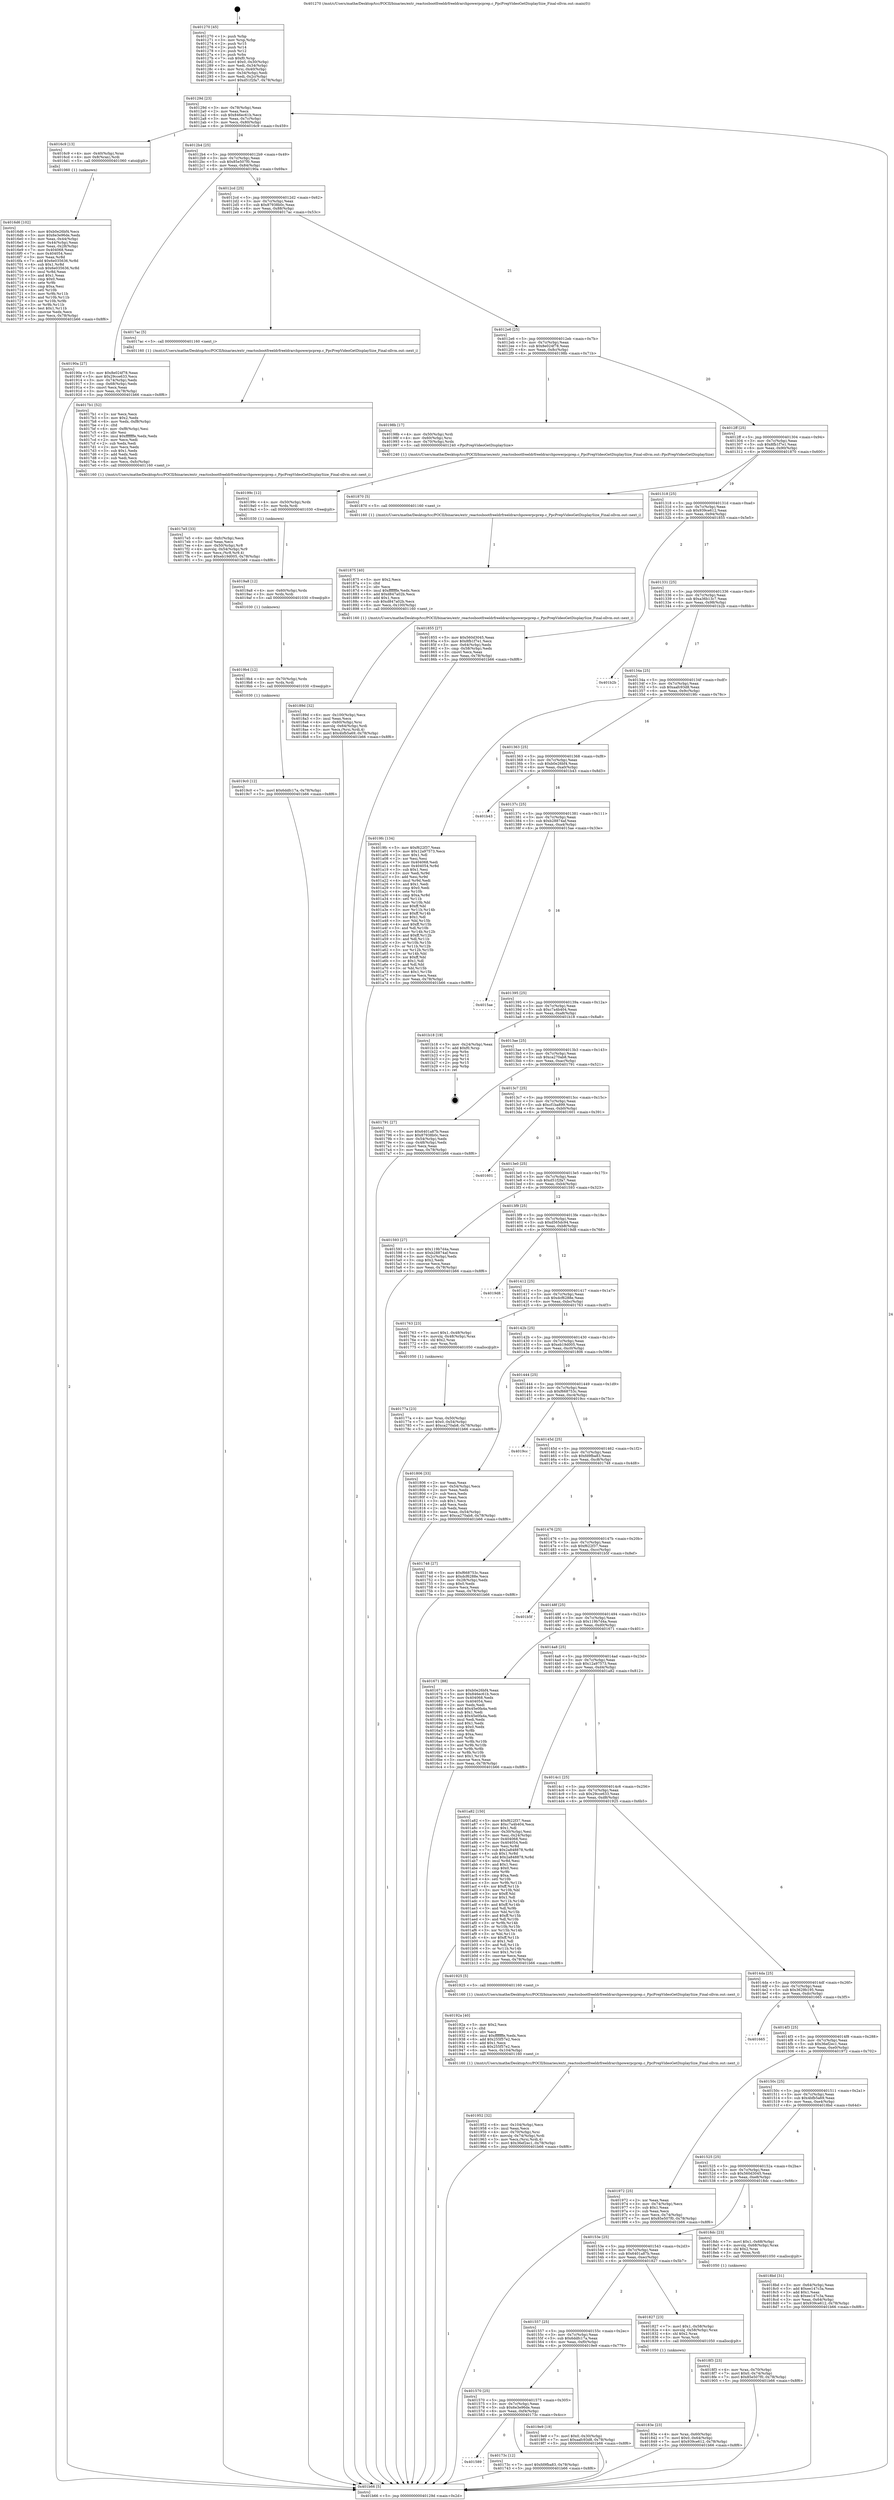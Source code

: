 digraph "0x401270" {
  label = "0x401270 (/mnt/c/Users/mathe/Desktop/tcc/POCII/binaries/extr_reactosbootfreeldrfreeldrarchpowerpcprep.c_PpcPrepVideoGetDisplaySize_Final-ollvm.out::main(0))"
  labelloc = "t"
  node[shape=record]

  Entry [label="",width=0.3,height=0.3,shape=circle,fillcolor=black,style=filled]
  "0x40129d" [label="{
     0x40129d [23]\l
     | [instrs]\l
     &nbsp;&nbsp;0x40129d \<+3\>: mov -0x78(%rbp),%eax\l
     &nbsp;&nbsp;0x4012a0 \<+2\>: mov %eax,%ecx\l
     &nbsp;&nbsp;0x4012a2 \<+6\>: sub $0x846ec61b,%ecx\l
     &nbsp;&nbsp;0x4012a8 \<+3\>: mov %eax,-0x7c(%rbp)\l
     &nbsp;&nbsp;0x4012ab \<+3\>: mov %ecx,-0x80(%rbp)\l
     &nbsp;&nbsp;0x4012ae \<+6\>: je 00000000004016c9 \<main+0x459\>\l
  }"]
  "0x4016c9" [label="{
     0x4016c9 [13]\l
     | [instrs]\l
     &nbsp;&nbsp;0x4016c9 \<+4\>: mov -0x40(%rbp),%rax\l
     &nbsp;&nbsp;0x4016cd \<+4\>: mov 0x8(%rax),%rdi\l
     &nbsp;&nbsp;0x4016d1 \<+5\>: call 0000000000401060 \<atoi@plt\>\l
     | [calls]\l
     &nbsp;&nbsp;0x401060 \{1\} (unknown)\l
  }"]
  "0x4012b4" [label="{
     0x4012b4 [25]\l
     | [instrs]\l
     &nbsp;&nbsp;0x4012b4 \<+5\>: jmp 00000000004012b9 \<main+0x49\>\l
     &nbsp;&nbsp;0x4012b9 \<+3\>: mov -0x7c(%rbp),%eax\l
     &nbsp;&nbsp;0x4012bc \<+5\>: sub $0x85e507f0,%eax\l
     &nbsp;&nbsp;0x4012c1 \<+6\>: mov %eax,-0x84(%rbp)\l
     &nbsp;&nbsp;0x4012c7 \<+6\>: je 000000000040190a \<main+0x69a\>\l
  }"]
  Exit [label="",width=0.3,height=0.3,shape=circle,fillcolor=black,style=filled,peripheries=2]
  "0x40190a" [label="{
     0x40190a [27]\l
     | [instrs]\l
     &nbsp;&nbsp;0x40190a \<+5\>: mov $0x8e024f78,%eax\l
     &nbsp;&nbsp;0x40190f \<+5\>: mov $0x29cce633,%ecx\l
     &nbsp;&nbsp;0x401914 \<+3\>: mov -0x74(%rbp),%edx\l
     &nbsp;&nbsp;0x401917 \<+3\>: cmp -0x68(%rbp),%edx\l
     &nbsp;&nbsp;0x40191a \<+3\>: cmovl %ecx,%eax\l
     &nbsp;&nbsp;0x40191d \<+3\>: mov %eax,-0x78(%rbp)\l
     &nbsp;&nbsp;0x401920 \<+5\>: jmp 0000000000401b66 \<main+0x8f6\>\l
  }"]
  "0x4012cd" [label="{
     0x4012cd [25]\l
     | [instrs]\l
     &nbsp;&nbsp;0x4012cd \<+5\>: jmp 00000000004012d2 \<main+0x62\>\l
     &nbsp;&nbsp;0x4012d2 \<+3\>: mov -0x7c(%rbp),%eax\l
     &nbsp;&nbsp;0x4012d5 \<+5\>: sub $0x87938b0c,%eax\l
     &nbsp;&nbsp;0x4012da \<+6\>: mov %eax,-0x88(%rbp)\l
     &nbsp;&nbsp;0x4012e0 \<+6\>: je 00000000004017ac \<main+0x53c\>\l
  }"]
  "0x4019c0" [label="{
     0x4019c0 [12]\l
     | [instrs]\l
     &nbsp;&nbsp;0x4019c0 \<+7\>: movl $0x6ddfc17a,-0x78(%rbp)\l
     &nbsp;&nbsp;0x4019c7 \<+5\>: jmp 0000000000401b66 \<main+0x8f6\>\l
  }"]
  "0x4017ac" [label="{
     0x4017ac [5]\l
     | [instrs]\l
     &nbsp;&nbsp;0x4017ac \<+5\>: call 0000000000401160 \<next_i\>\l
     | [calls]\l
     &nbsp;&nbsp;0x401160 \{1\} (/mnt/c/Users/mathe/Desktop/tcc/POCII/binaries/extr_reactosbootfreeldrfreeldrarchpowerpcprep.c_PpcPrepVideoGetDisplaySize_Final-ollvm.out::next_i)\l
  }"]
  "0x4012e6" [label="{
     0x4012e6 [25]\l
     | [instrs]\l
     &nbsp;&nbsp;0x4012e6 \<+5\>: jmp 00000000004012eb \<main+0x7b\>\l
     &nbsp;&nbsp;0x4012eb \<+3\>: mov -0x7c(%rbp),%eax\l
     &nbsp;&nbsp;0x4012ee \<+5\>: sub $0x8e024f78,%eax\l
     &nbsp;&nbsp;0x4012f3 \<+6\>: mov %eax,-0x8c(%rbp)\l
     &nbsp;&nbsp;0x4012f9 \<+6\>: je 000000000040198b \<main+0x71b\>\l
  }"]
  "0x4019b4" [label="{
     0x4019b4 [12]\l
     | [instrs]\l
     &nbsp;&nbsp;0x4019b4 \<+4\>: mov -0x70(%rbp),%rdx\l
     &nbsp;&nbsp;0x4019b8 \<+3\>: mov %rdx,%rdi\l
     &nbsp;&nbsp;0x4019bb \<+5\>: call 0000000000401030 \<free@plt\>\l
     | [calls]\l
     &nbsp;&nbsp;0x401030 \{1\} (unknown)\l
  }"]
  "0x40198b" [label="{
     0x40198b [17]\l
     | [instrs]\l
     &nbsp;&nbsp;0x40198b \<+4\>: mov -0x50(%rbp),%rdi\l
     &nbsp;&nbsp;0x40198f \<+4\>: mov -0x60(%rbp),%rsi\l
     &nbsp;&nbsp;0x401993 \<+4\>: mov -0x70(%rbp),%rdx\l
     &nbsp;&nbsp;0x401997 \<+5\>: call 0000000000401240 \<PpcPrepVideoGetDisplaySize\>\l
     | [calls]\l
     &nbsp;&nbsp;0x401240 \{1\} (/mnt/c/Users/mathe/Desktop/tcc/POCII/binaries/extr_reactosbootfreeldrfreeldrarchpowerpcprep.c_PpcPrepVideoGetDisplaySize_Final-ollvm.out::PpcPrepVideoGetDisplaySize)\l
  }"]
  "0x4012ff" [label="{
     0x4012ff [25]\l
     | [instrs]\l
     &nbsp;&nbsp;0x4012ff \<+5\>: jmp 0000000000401304 \<main+0x94\>\l
     &nbsp;&nbsp;0x401304 \<+3\>: mov -0x7c(%rbp),%eax\l
     &nbsp;&nbsp;0x401307 \<+5\>: sub $0x8fb1f7e1,%eax\l
     &nbsp;&nbsp;0x40130c \<+6\>: mov %eax,-0x90(%rbp)\l
     &nbsp;&nbsp;0x401312 \<+6\>: je 0000000000401870 \<main+0x600\>\l
  }"]
  "0x4019a8" [label="{
     0x4019a8 [12]\l
     | [instrs]\l
     &nbsp;&nbsp;0x4019a8 \<+4\>: mov -0x60(%rbp),%rdx\l
     &nbsp;&nbsp;0x4019ac \<+3\>: mov %rdx,%rdi\l
     &nbsp;&nbsp;0x4019af \<+5\>: call 0000000000401030 \<free@plt\>\l
     | [calls]\l
     &nbsp;&nbsp;0x401030 \{1\} (unknown)\l
  }"]
  "0x401870" [label="{
     0x401870 [5]\l
     | [instrs]\l
     &nbsp;&nbsp;0x401870 \<+5\>: call 0000000000401160 \<next_i\>\l
     | [calls]\l
     &nbsp;&nbsp;0x401160 \{1\} (/mnt/c/Users/mathe/Desktop/tcc/POCII/binaries/extr_reactosbootfreeldrfreeldrarchpowerpcprep.c_PpcPrepVideoGetDisplaySize_Final-ollvm.out::next_i)\l
  }"]
  "0x401318" [label="{
     0x401318 [25]\l
     | [instrs]\l
     &nbsp;&nbsp;0x401318 \<+5\>: jmp 000000000040131d \<main+0xad\>\l
     &nbsp;&nbsp;0x40131d \<+3\>: mov -0x7c(%rbp),%eax\l
     &nbsp;&nbsp;0x401320 \<+5\>: sub $0x939ce612,%eax\l
     &nbsp;&nbsp;0x401325 \<+6\>: mov %eax,-0x94(%rbp)\l
     &nbsp;&nbsp;0x40132b \<+6\>: je 0000000000401855 \<main+0x5e5\>\l
  }"]
  "0x40199c" [label="{
     0x40199c [12]\l
     | [instrs]\l
     &nbsp;&nbsp;0x40199c \<+4\>: mov -0x50(%rbp),%rdx\l
     &nbsp;&nbsp;0x4019a0 \<+3\>: mov %rdx,%rdi\l
     &nbsp;&nbsp;0x4019a3 \<+5\>: call 0000000000401030 \<free@plt\>\l
     | [calls]\l
     &nbsp;&nbsp;0x401030 \{1\} (unknown)\l
  }"]
  "0x401855" [label="{
     0x401855 [27]\l
     | [instrs]\l
     &nbsp;&nbsp;0x401855 \<+5\>: mov $0x560d3045,%eax\l
     &nbsp;&nbsp;0x40185a \<+5\>: mov $0x8fb1f7e1,%ecx\l
     &nbsp;&nbsp;0x40185f \<+3\>: mov -0x64(%rbp),%edx\l
     &nbsp;&nbsp;0x401862 \<+3\>: cmp -0x58(%rbp),%edx\l
     &nbsp;&nbsp;0x401865 \<+3\>: cmovl %ecx,%eax\l
     &nbsp;&nbsp;0x401868 \<+3\>: mov %eax,-0x78(%rbp)\l
     &nbsp;&nbsp;0x40186b \<+5\>: jmp 0000000000401b66 \<main+0x8f6\>\l
  }"]
  "0x401331" [label="{
     0x401331 [25]\l
     | [instrs]\l
     &nbsp;&nbsp;0x401331 \<+5\>: jmp 0000000000401336 \<main+0xc6\>\l
     &nbsp;&nbsp;0x401336 \<+3\>: mov -0x7c(%rbp),%eax\l
     &nbsp;&nbsp;0x401339 \<+5\>: sub $0xa36b13c7,%eax\l
     &nbsp;&nbsp;0x40133e \<+6\>: mov %eax,-0x98(%rbp)\l
     &nbsp;&nbsp;0x401344 \<+6\>: je 0000000000401b2b \<main+0x8bb\>\l
  }"]
  "0x401952" [label="{
     0x401952 [32]\l
     | [instrs]\l
     &nbsp;&nbsp;0x401952 \<+6\>: mov -0x104(%rbp),%ecx\l
     &nbsp;&nbsp;0x401958 \<+3\>: imul %eax,%ecx\l
     &nbsp;&nbsp;0x40195b \<+4\>: mov -0x70(%rbp),%rsi\l
     &nbsp;&nbsp;0x40195f \<+4\>: movslq -0x74(%rbp),%rdi\l
     &nbsp;&nbsp;0x401963 \<+3\>: mov %ecx,(%rsi,%rdi,4)\l
     &nbsp;&nbsp;0x401966 \<+7\>: movl $0x36ef2ec1,-0x78(%rbp)\l
     &nbsp;&nbsp;0x40196d \<+5\>: jmp 0000000000401b66 \<main+0x8f6\>\l
  }"]
  "0x401b2b" [label="{
     0x401b2b\l
  }", style=dashed]
  "0x40134a" [label="{
     0x40134a [25]\l
     | [instrs]\l
     &nbsp;&nbsp;0x40134a \<+5\>: jmp 000000000040134f \<main+0xdf\>\l
     &nbsp;&nbsp;0x40134f \<+3\>: mov -0x7c(%rbp),%eax\l
     &nbsp;&nbsp;0x401352 \<+5\>: sub $0xaafc93d8,%eax\l
     &nbsp;&nbsp;0x401357 \<+6\>: mov %eax,-0x9c(%rbp)\l
     &nbsp;&nbsp;0x40135d \<+6\>: je 00000000004019fc \<main+0x78c\>\l
  }"]
  "0x40192a" [label="{
     0x40192a [40]\l
     | [instrs]\l
     &nbsp;&nbsp;0x40192a \<+5\>: mov $0x2,%ecx\l
     &nbsp;&nbsp;0x40192f \<+1\>: cltd\l
     &nbsp;&nbsp;0x401930 \<+2\>: idiv %ecx\l
     &nbsp;&nbsp;0x401932 \<+6\>: imul $0xfffffffe,%edx,%ecx\l
     &nbsp;&nbsp;0x401938 \<+6\>: add $0x255f57e2,%ecx\l
     &nbsp;&nbsp;0x40193e \<+3\>: add $0x1,%ecx\l
     &nbsp;&nbsp;0x401941 \<+6\>: sub $0x255f57e2,%ecx\l
     &nbsp;&nbsp;0x401947 \<+6\>: mov %ecx,-0x104(%rbp)\l
     &nbsp;&nbsp;0x40194d \<+5\>: call 0000000000401160 \<next_i\>\l
     | [calls]\l
     &nbsp;&nbsp;0x401160 \{1\} (/mnt/c/Users/mathe/Desktop/tcc/POCII/binaries/extr_reactosbootfreeldrfreeldrarchpowerpcprep.c_PpcPrepVideoGetDisplaySize_Final-ollvm.out::next_i)\l
  }"]
  "0x4019fc" [label="{
     0x4019fc [134]\l
     | [instrs]\l
     &nbsp;&nbsp;0x4019fc \<+5\>: mov $0xf622f37,%eax\l
     &nbsp;&nbsp;0x401a01 \<+5\>: mov $0x12a97573,%ecx\l
     &nbsp;&nbsp;0x401a06 \<+2\>: mov $0x1,%dl\l
     &nbsp;&nbsp;0x401a08 \<+2\>: xor %esi,%esi\l
     &nbsp;&nbsp;0x401a0a \<+7\>: mov 0x404068,%edi\l
     &nbsp;&nbsp;0x401a11 \<+8\>: mov 0x404054,%r8d\l
     &nbsp;&nbsp;0x401a19 \<+3\>: sub $0x1,%esi\l
     &nbsp;&nbsp;0x401a1c \<+3\>: mov %edi,%r9d\l
     &nbsp;&nbsp;0x401a1f \<+3\>: add %esi,%r9d\l
     &nbsp;&nbsp;0x401a22 \<+4\>: imul %r9d,%edi\l
     &nbsp;&nbsp;0x401a26 \<+3\>: and $0x1,%edi\l
     &nbsp;&nbsp;0x401a29 \<+3\>: cmp $0x0,%edi\l
     &nbsp;&nbsp;0x401a2c \<+4\>: sete %r10b\l
     &nbsp;&nbsp;0x401a30 \<+4\>: cmp $0xa,%r8d\l
     &nbsp;&nbsp;0x401a34 \<+4\>: setl %r11b\l
     &nbsp;&nbsp;0x401a38 \<+3\>: mov %r10b,%bl\l
     &nbsp;&nbsp;0x401a3b \<+3\>: xor $0xff,%bl\l
     &nbsp;&nbsp;0x401a3e \<+3\>: mov %r11b,%r14b\l
     &nbsp;&nbsp;0x401a41 \<+4\>: xor $0xff,%r14b\l
     &nbsp;&nbsp;0x401a45 \<+3\>: xor $0x1,%dl\l
     &nbsp;&nbsp;0x401a48 \<+3\>: mov %bl,%r15b\l
     &nbsp;&nbsp;0x401a4b \<+4\>: and $0xff,%r15b\l
     &nbsp;&nbsp;0x401a4f \<+3\>: and %dl,%r10b\l
     &nbsp;&nbsp;0x401a52 \<+3\>: mov %r14b,%r12b\l
     &nbsp;&nbsp;0x401a55 \<+4\>: and $0xff,%r12b\l
     &nbsp;&nbsp;0x401a59 \<+3\>: and %dl,%r11b\l
     &nbsp;&nbsp;0x401a5c \<+3\>: or %r10b,%r15b\l
     &nbsp;&nbsp;0x401a5f \<+3\>: or %r11b,%r12b\l
     &nbsp;&nbsp;0x401a62 \<+3\>: xor %r12b,%r15b\l
     &nbsp;&nbsp;0x401a65 \<+3\>: or %r14b,%bl\l
     &nbsp;&nbsp;0x401a68 \<+3\>: xor $0xff,%bl\l
     &nbsp;&nbsp;0x401a6b \<+3\>: or $0x1,%dl\l
     &nbsp;&nbsp;0x401a6e \<+2\>: and %dl,%bl\l
     &nbsp;&nbsp;0x401a70 \<+3\>: or %bl,%r15b\l
     &nbsp;&nbsp;0x401a73 \<+4\>: test $0x1,%r15b\l
     &nbsp;&nbsp;0x401a77 \<+3\>: cmovne %ecx,%eax\l
     &nbsp;&nbsp;0x401a7a \<+3\>: mov %eax,-0x78(%rbp)\l
     &nbsp;&nbsp;0x401a7d \<+5\>: jmp 0000000000401b66 \<main+0x8f6\>\l
  }"]
  "0x401363" [label="{
     0x401363 [25]\l
     | [instrs]\l
     &nbsp;&nbsp;0x401363 \<+5\>: jmp 0000000000401368 \<main+0xf8\>\l
     &nbsp;&nbsp;0x401368 \<+3\>: mov -0x7c(%rbp),%eax\l
     &nbsp;&nbsp;0x40136b \<+5\>: sub $0xb0e26bf4,%eax\l
     &nbsp;&nbsp;0x401370 \<+6\>: mov %eax,-0xa0(%rbp)\l
     &nbsp;&nbsp;0x401376 \<+6\>: je 0000000000401b43 \<main+0x8d3\>\l
  }"]
  "0x4018f3" [label="{
     0x4018f3 [23]\l
     | [instrs]\l
     &nbsp;&nbsp;0x4018f3 \<+4\>: mov %rax,-0x70(%rbp)\l
     &nbsp;&nbsp;0x4018f7 \<+7\>: movl $0x0,-0x74(%rbp)\l
     &nbsp;&nbsp;0x4018fe \<+7\>: movl $0x85e507f0,-0x78(%rbp)\l
     &nbsp;&nbsp;0x401905 \<+5\>: jmp 0000000000401b66 \<main+0x8f6\>\l
  }"]
  "0x401b43" [label="{
     0x401b43\l
  }", style=dashed]
  "0x40137c" [label="{
     0x40137c [25]\l
     | [instrs]\l
     &nbsp;&nbsp;0x40137c \<+5\>: jmp 0000000000401381 \<main+0x111\>\l
     &nbsp;&nbsp;0x401381 \<+3\>: mov -0x7c(%rbp),%eax\l
     &nbsp;&nbsp;0x401384 \<+5\>: sub $0xb28874af,%eax\l
     &nbsp;&nbsp;0x401389 \<+6\>: mov %eax,-0xa4(%rbp)\l
     &nbsp;&nbsp;0x40138f \<+6\>: je 00000000004015ae \<main+0x33e\>\l
  }"]
  "0x40189d" [label="{
     0x40189d [32]\l
     | [instrs]\l
     &nbsp;&nbsp;0x40189d \<+6\>: mov -0x100(%rbp),%ecx\l
     &nbsp;&nbsp;0x4018a3 \<+3\>: imul %eax,%ecx\l
     &nbsp;&nbsp;0x4018a6 \<+4\>: mov -0x60(%rbp),%rsi\l
     &nbsp;&nbsp;0x4018aa \<+4\>: movslq -0x64(%rbp),%rdi\l
     &nbsp;&nbsp;0x4018ae \<+3\>: mov %ecx,(%rsi,%rdi,4)\l
     &nbsp;&nbsp;0x4018b1 \<+7\>: movl $0x4bfb5a69,-0x78(%rbp)\l
     &nbsp;&nbsp;0x4018b8 \<+5\>: jmp 0000000000401b66 \<main+0x8f6\>\l
  }"]
  "0x4015ae" [label="{
     0x4015ae\l
  }", style=dashed]
  "0x401395" [label="{
     0x401395 [25]\l
     | [instrs]\l
     &nbsp;&nbsp;0x401395 \<+5\>: jmp 000000000040139a \<main+0x12a\>\l
     &nbsp;&nbsp;0x40139a \<+3\>: mov -0x7c(%rbp),%eax\l
     &nbsp;&nbsp;0x40139d \<+5\>: sub $0xc7a4b404,%eax\l
     &nbsp;&nbsp;0x4013a2 \<+6\>: mov %eax,-0xa8(%rbp)\l
     &nbsp;&nbsp;0x4013a8 \<+6\>: je 0000000000401b18 \<main+0x8a8\>\l
  }"]
  "0x401875" [label="{
     0x401875 [40]\l
     | [instrs]\l
     &nbsp;&nbsp;0x401875 \<+5\>: mov $0x2,%ecx\l
     &nbsp;&nbsp;0x40187a \<+1\>: cltd\l
     &nbsp;&nbsp;0x40187b \<+2\>: idiv %ecx\l
     &nbsp;&nbsp;0x40187d \<+6\>: imul $0xfffffffe,%edx,%ecx\l
     &nbsp;&nbsp;0x401883 \<+6\>: add $0xd847a02b,%ecx\l
     &nbsp;&nbsp;0x401889 \<+3\>: add $0x1,%ecx\l
     &nbsp;&nbsp;0x40188c \<+6\>: sub $0xd847a02b,%ecx\l
     &nbsp;&nbsp;0x401892 \<+6\>: mov %ecx,-0x100(%rbp)\l
     &nbsp;&nbsp;0x401898 \<+5\>: call 0000000000401160 \<next_i\>\l
     | [calls]\l
     &nbsp;&nbsp;0x401160 \{1\} (/mnt/c/Users/mathe/Desktop/tcc/POCII/binaries/extr_reactosbootfreeldrfreeldrarchpowerpcprep.c_PpcPrepVideoGetDisplaySize_Final-ollvm.out::next_i)\l
  }"]
  "0x401b18" [label="{
     0x401b18 [19]\l
     | [instrs]\l
     &nbsp;&nbsp;0x401b18 \<+3\>: mov -0x24(%rbp),%eax\l
     &nbsp;&nbsp;0x401b1b \<+7\>: add $0xf0,%rsp\l
     &nbsp;&nbsp;0x401b22 \<+1\>: pop %rbx\l
     &nbsp;&nbsp;0x401b23 \<+2\>: pop %r12\l
     &nbsp;&nbsp;0x401b25 \<+2\>: pop %r14\l
     &nbsp;&nbsp;0x401b27 \<+2\>: pop %r15\l
     &nbsp;&nbsp;0x401b29 \<+1\>: pop %rbp\l
     &nbsp;&nbsp;0x401b2a \<+1\>: ret\l
  }"]
  "0x4013ae" [label="{
     0x4013ae [25]\l
     | [instrs]\l
     &nbsp;&nbsp;0x4013ae \<+5\>: jmp 00000000004013b3 \<main+0x143\>\l
     &nbsp;&nbsp;0x4013b3 \<+3\>: mov -0x7c(%rbp),%eax\l
     &nbsp;&nbsp;0x4013b6 \<+5\>: sub $0xca270ab8,%eax\l
     &nbsp;&nbsp;0x4013bb \<+6\>: mov %eax,-0xac(%rbp)\l
     &nbsp;&nbsp;0x4013c1 \<+6\>: je 0000000000401791 \<main+0x521\>\l
  }"]
  "0x40183e" [label="{
     0x40183e [23]\l
     | [instrs]\l
     &nbsp;&nbsp;0x40183e \<+4\>: mov %rax,-0x60(%rbp)\l
     &nbsp;&nbsp;0x401842 \<+7\>: movl $0x0,-0x64(%rbp)\l
     &nbsp;&nbsp;0x401849 \<+7\>: movl $0x939ce612,-0x78(%rbp)\l
     &nbsp;&nbsp;0x401850 \<+5\>: jmp 0000000000401b66 \<main+0x8f6\>\l
  }"]
  "0x401791" [label="{
     0x401791 [27]\l
     | [instrs]\l
     &nbsp;&nbsp;0x401791 \<+5\>: mov $0x6401a87b,%eax\l
     &nbsp;&nbsp;0x401796 \<+5\>: mov $0x87938b0c,%ecx\l
     &nbsp;&nbsp;0x40179b \<+3\>: mov -0x54(%rbp),%edx\l
     &nbsp;&nbsp;0x40179e \<+3\>: cmp -0x48(%rbp),%edx\l
     &nbsp;&nbsp;0x4017a1 \<+3\>: cmovl %ecx,%eax\l
     &nbsp;&nbsp;0x4017a4 \<+3\>: mov %eax,-0x78(%rbp)\l
     &nbsp;&nbsp;0x4017a7 \<+5\>: jmp 0000000000401b66 \<main+0x8f6\>\l
  }"]
  "0x4013c7" [label="{
     0x4013c7 [25]\l
     | [instrs]\l
     &nbsp;&nbsp;0x4013c7 \<+5\>: jmp 00000000004013cc \<main+0x15c\>\l
     &nbsp;&nbsp;0x4013cc \<+3\>: mov -0x7c(%rbp),%eax\l
     &nbsp;&nbsp;0x4013cf \<+5\>: sub $0xcf1ba899,%eax\l
     &nbsp;&nbsp;0x4013d4 \<+6\>: mov %eax,-0xb0(%rbp)\l
     &nbsp;&nbsp;0x4013da \<+6\>: je 0000000000401601 \<main+0x391\>\l
  }"]
  "0x4017e5" [label="{
     0x4017e5 [33]\l
     | [instrs]\l
     &nbsp;&nbsp;0x4017e5 \<+6\>: mov -0xfc(%rbp),%ecx\l
     &nbsp;&nbsp;0x4017eb \<+3\>: imul %eax,%ecx\l
     &nbsp;&nbsp;0x4017ee \<+4\>: mov -0x50(%rbp),%r8\l
     &nbsp;&nbsp;0x4017f2 \<+4\>: movslq -0x54(%rbp),%r9\l
     &nbsp;&nbsp;0x4017f6 \<+4\>: mov %ecx,(%r8,%r9,4)\l
     &nbsp;&nbsp;0x4017fa \<+7\>: movl $0xeb19d005,-0x78(%rbp)\l
     &nbsp;&nbsp;0x401801 \<+5\>: jmp 0000000000401b66 \<main+0x8f6\>\l
  }"]
  "0x401601" [label="{
     0x401601\l
  }", style=dashed]
  "0x4013e0" [label="{
     0x4013e0 [25]\l
     | [instrs]\l
     &nbsp;&nbsp;0x4013e0 \<+5\>: jmp 00000000004013e5 \<main+0x175\>\l
     &nbsp;&nbsp;0x4013e5 \<+3\>: mov -0x7c(%rbp),%eax\l
     &nbsp;&nbsp;0x4013e8 \<+5\>: sub $0xd51f2fa7,%eax\l
     &nbsp;&nbsp;0x4013ed \<+6\>: mov %eax,-0xb4(%rbp)\l
     &nbsp;&nbsp;0x4013f3 \<+6\>: je 0000000000401593 \<main+0x323\>\l
  }"]
  "0x4017b1" [label="{
     0x4017b1 [52]\l
     | [instrs]\l
     &nbsp;&nbsp;0x4017b1 \<+2\>: xor %ecx,%ecx\l
     &nbsp;&nbsp;0x4017b3 \<+5\>: mov $0x2,%edx\l
     &nbsp;&nbsp;0x4017b8 \<+6\>: mov %edx,-0xf8(%rbp)\l
     &nbsp;&nbsp;0x4017be \<+1\>: cltd\l
     &nbsp;&nbsp;0x4017bf \<+6\>: mov -0xf8(%rbp),%esi\l
     &nbsp;&nbsp;0x4017c5 \<+2\>: idiv %esi\l
     &nbsp;&nbsp;0x4017c7 \<+6\>: imul $0xfffffffe,%edx,%edx\l
     &nbsp;&nbsp;0x4017cd \<+2\>: mov %ecx,%edi\l
     &nbsp;&nbsp;0x4017cf \<+2\>: sub %edx,%edi\l
     &nbsp;&nbsp;0x4017d1 \<+2\>: mov %ecx,%edx\l
     &nbsp;&nbsp;0x4017d3 \<+3\>: sub $0x1,%edx\l
     &nbsp;&nbsp;0x4017d6 \<+2\>: add %edx,%edi\l
     &nbsp;&nbsp;0x4017d8 \<+2\>: sub %edi,%ecx\l
     &nbsp;&nbsp;0x4017da \<+6\>: mov %ecx,-0xfc(%rbp)\l
     &nbsp;&nbsp;0x4017e0 \<+5\>: call 0000000000401160 \<next_i\>\l
     | [calls]\l
     &nbsp;&nbsp;0x401160 \{1\} (/mnt/c/Users/mathe/Desktop/tcc/POCII/binaries/extr_reactosbootfreeldrfreeldrarchpowerpcprep.c_PpcPrepVideoGetDisplaySize_Final-ollvm.out::next_i)\l
  }"]
  "0x401593" [label="{
     0x401593 [27]\l
     | [instrs]\l
     &nbsp;&nbsp;0x401593 \<+5\>: mov $0x119b7d4a,%eax\l
     &nbsp;&nbsp;0x401598 \<+5\>: mov $0xb28874af,%ecx\l
     &nbsp;&nbsp;0x40159d \<+3\>: mov -0x2c(%rbp),%edx\l
     &nbsp;&nbsp;0x4015a0 \<+3\>: cmp $0x2,%edx\l
     &nbsp;&nbsp;0x4015a3 \<+3\>: cmovne %ecx,%eax\l
     &nbsp;&nbsp;0x4015a6 \<+3\>: mov %eax,-0x78(%rbp)\l
     &nbsp;&nbsp;0x4015a9 \<+5\>: jmp 0000000000401b66 \<main+0x8f6\>\l
  }"]
  "0x4013f9" [label="{
     0x4013f9 [25]\l
     | [instrs]\l
     &nbsp;&nbsp;0x4013f9 \<+5\>: jmp 00000000004013fe \<main+0x18e\>\l
     &nbsp;&nbsp;0x4013fe \<+3\>: mov -0x7c(%rbp),%eax\l
     &nbsp;&nbsp;0x401401 \<+5\>: sub $0xd565dc94,%eax\l
     &nbsp;&nbsp;0x401406 \<+6\>: mov %eax,-0xb8(%rbp)\l
     &nbsp;&nbsp;0x40140c \<+6\>: je 00000000004019d8 \<main+0x768\>\l
  }"]
  "0x401b66" [label="{
     0x401b66 [5]\l
     | [instrs]\l
     &nbsp;&nbsp;0x401b66 \<+5\>: jmp 000000000040129d \<main+0x2d\>\l
  }"]
  "0x401270" [label="{
     0x401270 [45]\l
     | [instrs]\l
     &nbsp;&nbsp;0x401270 \<+1\>: push %rbp\l
     &nbsp;&nbsp;0x401271 \<+3\>: mov %rsp,%rbp\l
     &nbsp;&nbsp;0x401274 \<+2\>: push %r15\l
     &nbsp;&nbsp;0x401276 \<+2\>: push %r14\l
     &nbsp;&nbsp;0x401278 \<+2\>: push %r12\l
     &nbsp;&nbsp;0x40127a \<+1\>: push %rbx\l
     &nbsp;&nbsp;0x40127b \<+7\>: sub $0xf0,%rsp\l
     &nbsp;&nbsp;0x401282 \<+7\>: movl $0x0,-0x30(%rbp)\l
     &nbsp;&nbsp;0x401289 \<+3\>: mov %edi,-0x34(%rbp)\l
     &nbsp;&nbsp;0x40128c \<+4\>: mov %rsi,-0x40(%rbp)\l
     &nbsp;&nbsp;0x401290 \<+3\>: mov -0x34(%rbp),%edi\l
     &nbsp;&nbsp;0x401293 \<+3\>: mov %edi,-0x2c(%rbp)\l
     &nbsp;&nbsp;0x401296 \<+7\>: movl $0xd51f2fa7,-0x78(%rbp)\l
  }"]
  "0x40177a" [label="{
     0x40177a [23]\l
     | [instrs]\l
     &nbsp;&nbsp;0x40177a \<+4\>: mov %rax,-0x50(%rbp)\l
     &nbsp;&nbsp;0x40177e \<+7\>: movl $0x0,-0x54(%rbp)\l
     &nbsp;&nbsp;0x401785 \<+7\>: movl $0xca270ab8,-0x78(%rbp)\l
     &nbsp;&nbsp;0x40178c \<+5\>: jmp 0000000000401b66 \<main+0x8f6\>\l
  }"]
  "0x4019d8" [label="{
     0x4019d8\l
  }", style=dashed]
  "0x401412" [label="{
     0x401412 [25]\l
     | [instrs]\l
     &nbsp;&nbsp;0x401412 \<+5\>: jmp 0000000000401417 \<main+0x1a7\>\l
     &nbsp;&nbsp;0x401417 \<+3\>: mov -0x7c(%rbp),%eax\l
     &nbsp;&nbsp;0x40141a \<+5\>: sub $0xdcf6288e,%eax\l
     &nbsp;&nbsp;0x40141f \<+6\>: mov %eax,-0xbc(%rbp)\l
     &nbsp;&nbsp;0x401425 \<+6\>: je 0000000000401763 \<main+0x4f3\>\l
  }"]
  "0x401589" [label="{
     0x401589\l
  }", style=dashed]
  "0x401763" [label="{
     0x401763 [23]\l
     | [instrs]\l
     &nbsp;&nbsp;0x401763 \<+7\>: movl $0x1,-0x48(%rbp)\l
     &nbsp;&nbsp;0x40176a \<+4\>: movslq -0x48(%rbp),%rax\l
     &nbsp;&nbsp;0x40176e \<+4\>: shl $0x2,%rax\l
     &nbsp;&nbsp;0x401772 \<+3\>: mov %rax,%rdi\l
     &nbsp;&nbsp;0x401775 \<+5\>: call 0000000000401050 \<malloc@plt\>\l
     | [calls]\l
     &nbsp;&nbsp;0x401050 \{1\} (unknown)\l
  }"]
  "0x40142b" [label="{
     0x40142b [25]\l
     | [instrs]\l
     &nbsp;&nbsp;0x40142b \<+5\>: jmp 0000000000401430 \<main+0x1c0\>\l
     &nbsp;&nbsp;0x401430 \<+3\>: mov -0x7c(%rbp),%eax\l
     &nbsp;&nbsp;0x401433 \<+5\>: sub $0xeb19d005,%eax\l
     &nbsp;&nbsp;0x401438 \<+6\>: mov %eax,-0xc0(%rbp)\l
     &nbsp;&nbsp;0x40143e \<+6\>: je 0000000000401806 \<main+0x596\>\l
  }"]
  "0x40173c" [label="{
     0x40173c [12]\l
     | [instrs]\l
     &nbsp;&nbsp;0x40173c \<+7\>: movl $0xfd9fba83,-0x78(%rbp)\l
     &nbsp;&nbsp;0x401743 \<+5\>: jmp 0000000000401b66 \<main+0x8f6\>\l
  }"]
  "0x401806" [label="{
     0x401806 [33]\l
     | [instrs]\l
     &nbsp;&nbsp;0x401806 \<+2\>: xor %eax,%eax\l
     &nbsp;&nbsp;0x401808 \<+3\>: mov -0x54(%rbp),%ecx\l
     &nbsp;&nbsp;0x40180b \<+2\>: mov %eax,%edx\l
     &nbsp;&nbsp;0x40180d \<+2\>: sub %ecx,%edx\l
     &nbsp;&nbsp;0x40180f \<+2\>: mov %eax,%ecx\l
     &nbsp;&nbsp;0x401811 \<+3\>: sub $0x1,%ecx\l
     &nbsp;&nbsp;0x401814 \<+2\>: add %ecx,%edx\l
     &nbsp;&nbsp;0x401816 \<+2\>: sub %edx,%eax\l
     &nbsp;&nbsp;0x401818 \<+3\>: mov %eax,-0x54(%rbp)\l
     &nbsp;&nbsp;0x40181b \<+7\>: movl $0xca270ab8,-0x78(%rbp)\l
     &nbsp;&nbsp;0x401822 \<+5\>: jmp 0000000000401b66 \<main+0x8f6\>\l
  }"]
  "0x401444" [label="{
     0x401444 [25]\l
     | [instrs]\l
     &nbsp;&nbsp;0x401444 \<+5\>: jmp 0000000000401449 \<main+0x1d9\>\l
     &nbsp;&nbsp;0x401449 \<+3\>: mov -0x7c(%rbp),%eax\l
     &nbsp;&nbsp;0x40144c \<+5\>: sub $0xf668753c,%eax\l
     &nbsp;&nbsp;0x401451 \<+6\>: mov %eax,-0xc4(%rbp)\l
     &nbsp;&nbsp;0x401457 \<+6\>: je 00000000004019cc \<main+0x75c\>\l
  }"]
  "0x401570" [label="{
     0x401570 [25]\l
     | [instrs]\l
     &nbsp;&nbsp;0x401570 \<+5\>: jmp 0000000000401575 \<main+0x305\>\l
     &nbsp;&nbsp;0x401575 \<+3\>: mov -0x7c(%rbp),%eax\l
     &nbsp;&nbsp;0x401578 \<+5\>: sub $0x6e3e96de,%eax\l
     &nbsp;&nbsp;0x40157d \<+6\>: mov %eax,-0xf4(%rbp)\l
     &nbsp;&nbsp;0x401583 \<+6\>: je 000000000040173c \<main+0x4cc\>\l
  }"]
  "0x4019cc" [label="{
     0x4019cc\l
  }", style=dashed]
  "0x40145d" [label="{
     0x40145d [25]\l
     | [instrs]\l
     &nbsp;&nbsp;0x40145d \<+5\>: jmp 0000000000401462 \<main+0x1f2\>\l
     &nbsp;&nbsp;0x401462 \<+3\>: mov -0x7c(%rbp),%eax\l
     &nbsp;&nbsp;0x401465 \<+5\>: sub $0xfd9fba83,%eax\l
     &nbsp;&nbsp;0x40146a \<+6\>: mov %eax,-0xc8(%rbp)\l
     &nbsp;&nbsp;0x401470 \<+6\>: je 0000000000401748 \<main+0x4d8\>\l
  }"]
  "0x4019e9" [label="{
     0x4019e9 [19]\l
     | [instrs]\l
     &nbsp;&nbsp;0x4019e9 \<+7\>: movl $0x0,-0x30(%rbp)\l
     &nbsp;&nbsp;0x4019f0 \<+7\>: movl $0xaafc93d8,-0x78(%rbp)\l
     &nbsp;&nbsp;0x4019f7 \<+5\>: jmp 0000000000401b66 \<main+0x8f6\>\l
  }"]
  "0x401748" [label="{
     0x401748 [27]\l
     | [instrs]\l
     &nbsp;&nbsp;0x401748 \<+5\>: mov $0xf668753c,%eax\l
     &nbsp;&nbsp;0x40174d \<+5\>: mov $0xdcf6288e,%ecx\l
     &nbsp;&nbsp;0x401752 \<+3\>: mov -0x28(%rbp),%edx\l
     &nbsp;&nbsp;0x401755 \<+3\>: cmp $0x0,%edx\l
     &nbsp;&nbsp;0x401758 \<+3\>: cmove %ecx,%eax\l
     &nbsp;&nbsp;0x40175b \<+3\>: mov %eax,-0x78(%rbp)\l
     &nbsp;&nbsp;0x40175e \<+5\>: jmp 0000000000401b66 \<main+0x8f6\>\l
  }"]
  "0x401476" [label="{
     0x401476 [25]\l
     | [instrs]\l
     &nbsp;&nbsp;0x401476 \<+5\>: jmp 000000000040147b \<main+0x20b\>\l
     &nbsp;&nbsp;0x40147b \<+3\>: mov -0x7c(%rbp),%eax\l
     &nbsp;&nbsp;0x40147e \<+5\>: sub $0xf622f37,%eax\l
     &nbsp;&nbsp;0x401483 \<+6\>: mov %eax,-0xcc(%rbp)\l
     &nbsp;&nbsp;0x401489 \<+6\>: je 0000000000401b5f \<main+0x8ef\>\l
  }"]
  "0x401557" [label="{
     0x401557 [25]\l
     | [instrs]\l
     &nbsp;&nbsp;0x401557 \<+5\>: jmp 000000000040155c \<main+0x2ec\>\l
     &nbsp;&nbsp;0x40155c \<+3\>: mov -0x7c(%rbp),%eax\l
     &nbsp;&nbsp;0x40155f \<+5\>: sub $0x6ddfc17a,%eax\l
     &nbsp;&nbsp;0x401564 \<+6\>: mov %eax,-0xf0(%rbp)\l
     &nbsp;&nbsp;0x40156a \<+6\>: je 00000000004019e9 \<main+0x779\>\l
  }"]
  "0x401b5f" [label="{
     0x401b5f\l
  }", style=dashed]
  "0x40148f" [label="{
     0x40148f [25]\l
     | [instrs]\l
     &nbsp;&nbsp;0x40148f \<+5\>: jmp 0000000000401494 \<main+0x224\>\l
     &nbsp;&nbsp;0x401494 \<+3\>: mov -0x7c(%rbp),%eax\l
     &nbsp;&nbsp;0x401497 \<+5\>: sub $0x119b7d4a,%eax\l
     &nbsp;&nbsp;0x40149c \<+6\>: mov %eax,-0xd0(%rbp)\l
     &nbsp;&nbsp;0x4014a2 \<+6\>: je 0000000000401671 \<main+0x401\>\l
  }"]
  "0x401827" [label="{
     0x401827 [23]\l
     | [instrs]\l
     &nbsp;&nbsp;0x401827 \<+7\>: movl $0x1,-0x58(%rbp)\l
     &nbsp;&nbsp;0x40182e \<+4\>: movslq -0x58(%rbp),%rax\l
     &nbsp;&nbsp;0x401832 \<+4\>: shl $0x2,%rax\l
     &nbsp;&nbsp;0x401836 \<+3\>: mov %rax,%rdi\l
     &nbsp;&nbsp;0x401839 \<+5\>: call 0000000000401050 \<malloc@plt\>\l
     | [calls]\l
     &nbsp;&nbsp;0x401050 \{1\} (unknown)\l
  }"]
  "0x401671" [label="{
     0x401671 [88]\l
     | [instrs]\l
     &nbsp;&nbsp;0x401671 \<+5\>: mov $0xb0e26bf4,%eax\l
     &nbsp;&nbsp;0x401676 \<+5\>: mov $0x846ec61b,%ecx\l
     &nbsp;&nbsp;0x40167b \<+7\>: mov 0x404068,%edx\l
     &nbsp;&nbsp;0x401682 \<+7\>: mov 0x404054,%esi\l
     &nbsp;&nbsp;0x401689 \<+2\>: mov %edx,%edi\l
     &nbsp;&nbsp;0x40168b \<+6\>: add $0x45e0fa4a,%edi\l
     &nbsp;&nbsp;0x401691 \<+3\>: sub $0x1,%edi\l
     &nbsp;&nbsp;0x401694 \<+6\>: sub $0x45e0fa4a,%edi\l
     &nbsp;&nbsp;0x40169a \<+3\>: imul %edi,%edx\l
     &nbsp;&nbsp;0x40169d \<+3\>: and $0x1,%edx\l
     &nbsp;&nbsp;0x4016a0 \<+3\>: cmp $0x0,%edx\l
     &nbsp;&nbsp;0x4016a3 \<+4\>: sete %r8b\l
     &nbsp;&nbsp;0x4016a7 \<+3\>: cmp $0xa,%esi\l
     &nbsp;&nbsp;0x4016aa \<+4\>: setl %r9b\l
     &nbsp;&nbsp;0x4016ae \<+3\>: mov %r8b,%r10b\l
     &nbsp;&nbsp;0x4016b1 \<+3\>: and %r9b,%r10b\l
     &nbsp;&nbsp;0x4016b4 \<+3\>: xor %r9b,%r8b\l
     &nbsp;&nbsp;0x4016b7 \<+3\>: or %r8b,%r10b\l
     &nbsp;&nbsp;0x4016ba \<+4\>: test $0x1,%r10b\l
     &nbsp;&nbsp;0x4016be \<+3\>: cmovne %ecx,%eax\l
     &nbsp;&nbsp;0x4016c1 \<+3\>: mov %eax,-0x78(%rbp)\l
     &nbsp;&nbsp;0x4016c4 \<+5\>: jmp 0000000000401b66 \<main+0x8f6\>\l
  }"]
  "0x4014a8" [label="{
     0x4014a8 [25]\l
     | [instrs]\l
     &nbsp;&nbsp;0x4014a8 \<+5\>: jmp 00000000004014ad \<main+0x23d\>\l
     &nbsp;&nbsp;0x4014ad \<+3\>: mov -0x7c(%rbp),%eax\l
     &nbsp;&nbsp;0x4014b0 \<+5\>: sub $0x12a97573,%eax\l
     &nbsp;&nbsp;0x4014b5 \<+6\>: mov %eax,-0xd4(%rbp)\l
     &nbsp;&nbsp;0x4014bb \<+6\>: je 0000000000401a82 \<main+0x812\>\l
  }"]
  "0x4016d6" [label="{
     0x4016d6 [102]\l
     | [instrs]\l
     &nbsp;&nbsp;0x4016d6 \<+5\>: mov $0xb0e26bf4,%ecx\l
     &nbsp;&nbsp;0x4016db \<+5\>: mov $0x6e3e96de,%edx\l
     &nbsp;&nbsp;0x4016e0 \<+3\>: mov %eax,-0x44(%rbp)\l
     &nbsp;&nbsp;0x4016e3 \<+3\>: mov -0x44(%rbp),%eax\l
     &nbsp;&nbsp;0x4016e6 \<+3\>: mov %eax,-0x28(%rbp)\l
     &nbsp;&nbsp;0x4016e9 \<+7\>: mov 0x404068,%eax\l
     &nbsp;&nbsp;0x4016f0 \<+7\>: mov 0x404054,%esi\l
     &nbsp;&nbsp;0x4016f7 \<+3\>: mov %eax,%r8d\l
     &nbsp;&nbsp;0x4016fa \<+7\>: add $0x6e035636,%r8d\l
     &nbsp;&nbsp;0x401701 \<+4\>: sub $0x1,%r8d\l
     &nbsp;&nbsp;0x401705 \<+7\>: sub $0x6e035636,%r8d\l
     &nbsp;&nbsp;0x40170c \<+4\>: imul %r8d,%eax\l
     &nbsp;&nbsp;0x401710 \<+3\>: and $0x1,%eax\l
     &nbsp;&nbsp;0x401713 \<+3\>: cmp $0x0,%eax\l
     &nbsp;&nbsp;0x401716 \<+4\>: sete %r9b\l
     &nbsp;&nbsp;0x40171a \<+3\>: cmp $0xa,%esi\l
     &nbsp;&nbsp;0x40171d \<+4\>: setl %r10b\l
     &nbsp;&nbsp;0x401721 \<+3\>: mov %r9b,%r11b\l
     &nbsp;&nbsp;0x401724 \<+3\>: and %r10b,%r11b\l
     &nbsp;&nbsp;0x401727 \<+3\>: xor %r10b,%r9b\l
     &nbsp;&nbsp;0x40172a \<+3\>: or %r9b,%r11b\l
     &nbsp;&nbsp;0x40172d \<+4\>: test $0x1,%r11b\l
     &nbsp;&nbsp;0x401731 \<+3\>: cmovne %edx,%ecx\l
     &nbsp;&nbsp;0x401734 \<+3\>: mov %ecx,-0x78(%rbp)\l
     &nbsp;&nbsp;0x401737 \<+5\>: jmp 0000000000401b66 \<main+0x8f6\>\l
  }"]
  "0x40153e" [label="{
     0x40153e [25]\l
     | [instrs]\l
     &nbsp;&nbsp;0x40153e \<+5\>: jmp 0000000000401543 \<main+0x2d3\>\l
     &nbsp;&nbsp;0x401543 \<+3\>: mov -0x7c(%rbp),%eax\l
     &nbsp;&nbsp;0x401546 \<+5\>: sub $0x6401a87b,%eax\l
     &nbsp;&nbsp;0x40154b \<+6\>: mov %eax,-0xec(%rbp)\l
     &nbsp;&nbsp;0x401551 \<+6\>: je 0000000000401827 \<main+0x5b7\>\l
  }"]
  "0x401a82" [label="{
     0x401a82 [150]\l
     | [instrs]\l
     &nbsp;&nbsp;0x401a82 \<+5\>: mov $0xf622f37,%eax\l
     &nbsp;&nbsp;0x401a87 \<+5\>: mov $0xc7a4b404,%ecx\l
     &nbsp;&nbsp;0x401a8c \<+2\>: mov $0x1,%dl\l
     &nbsp;&nbsp;0x401a8e \<+3\>: mov -0x30(%rbp),%esi\l
     &nbsp;&nbsp;0x401a91 \<+3\>: mov %esi,-0x24(%rbp)\l
     &nbsp;&nbsp;0x401a94 \<+7\>: mov 0x404068,%esi\l
     &nbsp;&nbsp;0x401a9b \<+7\>: mov 0x404054,%edi\l
     &nbsp;&nbsp;0x401aa2 \<+3\>: mov %esi,%r8d\l
     &nbsp;&nbsp;0x401aa5 \<+7\>: sub $0x2a848878,%r8d\l
     &nbsp;&nbsp;0x401aac \<+4\>: sub $0x1,%r8d\l
     &nbsp;&nbsp;0x401ab0 \<+7\>: add $0x2a848878,%r8d\l
     &nbsp;&nbsp;0x401ab7 \<+4\>: imul %r8d,%esi\l
     &nbsp;&nbsp;0x401abb \<+3\>: and $0x1,%esi\l
     &nbsp;&nbsp;0x401abe \<+3\>: cmp $0x0,%esi\l
     &nbsp;&nbsp;0x401ac1 \<+4\>: sete %r9b\l
     &nbsp;&nbsp;0x401ac5 \<+3\>: cmp $0xa,%edi\l
     &nbsp;&nbsp;0x401ac8 \<+4\>: setl %r10b\l
     &nbsp;&nbsp;0x401acc \<+3\>: mov %r9b,%r11b\l
     &nbsp;&nbsp;0x401acf \<+4\>: xor $0xff,%r11b\l
     &nbsp;&nbsp;0x401ad3 \<+3\>: mov %r10b,%bl\l
     &nbsp;&nbsp;0x401ad6 \<+3\>: xor $0xff,%bl\l
     &nbsp;&nbsp;0x401ad9 \<+3\>: xor $0x1,%dl\l
     &nbsp;&nbsp;0x401adc \<+3\>: mov %r11b,%r14b\l
     &nbsp;&nbsp;0x401adf \<+4\>: and $0xff,%r14b\l
     &nbsp;&nbsp;0x401ae3 \<+3\>: and %dl,%r9b\l
     &nbsp;&nbsp;0x401ae6 \<+3\>: mov %bl,%r15b\l
     &nbsp;&nbsp;0x401ae9 \<+4\>: and $0xff,%r15b\l
     &nbsp;&nbsp;0x401aed \<+3\>: and %dl,%r10b\l
     &nbsp;&nbsp;0x401af0 \<+3\>: or %r9b,%r14b\l
     &nbsp;&nbsp;0x401af3 \<+3\>: or %r10b,%r15b\l
     &nbsp;&nbsp;0x401af6 \<+3\>: xor %r15b,%r14b\l
     &nbsp;&nbsp;0x401af9 \<+3\>: or %bl,%r11b\l
     &nbsp;&nbsp;0x401afc \<+4\>: xor $0xff,%r11b\l
     &nbsp;&nbsp;0x401b00 \<+3\>: or $0x1,%dl\l
     &nbsp;&nbsp;0x401b03 \<+3\>: and %dl,%r11b\l
     &nbsp;&nbsp;0x401b06 \<+3\>: or %r11b,%r14b\l
     &nbsp;&nbsp;0x401b09 \<+4\>: test $0x1,%r14b\l
     &nbsp;&nbsp;0x401b0d \<+3\>: cmovne %ecx,%eax\l
     &nbsp;&nbsp;0x401b10 \<+3\>: mov %eax,-0x78(%rbp)\l
     &nbsp;&nbsp;0x401b13 \<+5\>: jmp 0000000000401b66 \<main+0x8f6\>\l
  }"]
  "0x4014c1" [label="{
     0x4014c1 [25]\l
     | [instrs]\l
     &nbsp;&nbsp;0x4014c1 \<+5\>: jmp 00000000004014c6 \<main+0x256\>\l
     &nbsp;&nbsp;0x4014c6 \<+3\>: mov -0x7c(%rbp),%eax\l
     &nbsp;&nbsp;0x4014c9 \<+5\>: sub $0x29cce633,%eax\l
     &nbsp;&nbsp;0x4014ce \<+6\>: mov %eax,-0xd8(%rbp)\l
     &nbsp;&nbsp;0x4014d4 \<+6\>: je 0000000000401925 \<main+0x6b5\>\l
  }"]
  "0x4018dc" [label="{
     0x4018dc [23]\l
     | [instrs]\l
     &nbsp;&nbsp;0x4018dc \<+7\>: movl $0x1,-0x68(%rbp)\l
     &nbsp;&nbsp;0x4018e3 \<+4\>: movslq -0x68(%rbp),%rax\l
     &nbsp;&nbsp;0x4018e7 \<+4\>: shl $0x2,%rax\l
     &nbsp;&nbsp;0x4018eb \<+3\>: mov %rax,%rdi\l
     &nbsp;&nbsp;0x4018ee \<+5\>: call 0000000000401050 \<malloc@plt\>\l
     | [calls]\l
     &nbsp;&nbsp;0x401050 \{1\} (unknown)\l
  }"]
  "0x401925" [label="{
     0x401925 [5]\l
     | [instrs]\l
     &nbsp;&nbsp;0x401925 \<+5\>: call 0000000000401160 \<next_i\>\l
     | [calls]\l
     &nbsp;&nbsp;0x401160 \{1\} (/mnt/c/Users/mathe/Desktop/tcc/POCII/binaries/extr_reactosbootfreeldrfreeldrarchpowerpcprep.c_PpcPrepVideoGetDisplaySize_Final-ollvm.out::next_i)\l
  }"]
  "0x4014da" [label="{
     0x4014da [25]\l
     | [instrs]\l
     &nbsp;&nbsp;0x4014da \<+5\>: jmp 00000000004014df \<main+0x26f\>\l
     &nbsp;&nbsp;0x4014df \<+3\>: mov -0x7c(%rbp),%eax\l
     &nbsp;&nbsp;0x4014e2 \<+5\>: sub $0x3629b195,%eax\l
     &nbsp;&nbsp;0x4014e7 \<+6\>: mov %eax,-0xdc(%rbp)\l
     &nbsp;&nbsp;0x4014ed \<+6\>: je 0000000000401665 \<main+0x3f5\>\l
  }"]
  "0x401525" [label="{
     0x401525 [25]\l
     | [instrs]\l
     &nbsp;&nbsp;0x401525 \<+5\>: jmp 000000000040152a \<main+0x2ba\>\l
     &nbsp;&nbsp;0x40152a \<+3\>: mov -0x7c(%rbp),%eax\l
     &nbsp;&nbsp;0x40152d \<+5\>: sub $0x560d3045,%eax\l
     &nbsp;&nbsp;0x401532 \<+6\>: mov %eax,-0xe8(%rbp)\l
     &nbsp;&nbsp;0x401538 \<+6\>: je 00000000004018dc \<main+0x66c\>\l
  }"]
  "0x401665" [label="{
     0x401665\l
  }", style=dashed]
  "0x4014f3" [label="{
     0x4014f3 [25]\l
     | [instrs]\l
     &nbsp;&nbsp;0x4014f3 \<+5\>: jmp 00000000004014f8 \<main+0x288\>\l
     &nbsp;&nbsp;0x4014f8 \<+3\>: mov -0x7c(%rbp),%eax\l
     &nbsp;&nbsp;0x4014fb \<+5\>: sub $0x36ef2ec1,%eax\l
     &nbsp;&nbsp;0x401500 \<+6\>: mov %eax,-0xe0(%rbp)\l
     &nbsp;&nbsp;0x401506 \<+6\>: je 0000000000401972 \<main+0x702\>\l
  }"]
  "0x4018bd" [label="{
     0x4018bd [31]\l
     | [instrs]\l
     &nbsp;&nbsp;0x4018bd \<+3\>: mov -0x64(%rbp),%eax\l
     &nbsp;&nbsp;0x4018c0 \<+5\>: add $0xee147c3a,%eax\l
     &nbsp;&nbsp;0x4018c5 \<+3\>: add $0x1,%eax\l
     &nbsp;&nbsp;0x4018c8 \<+5\>: sub $0xee147c3a,%eax\l
     &nbsp;&nbsp;0x4018cd \<+3\>: mov %eax,-0x64(%rbp)\l
     &nbsp;&nbsp;0x4018d0 \<+7\>: movl $0x939ce612,-0x78(%rbp)\l
     &nbsp;&nbsp;0x4018d7 \<+5\>: jmp 0000000000401b66 \<main+0x8f6\>\l
  }"]
  "0x401972" [label="{
     0x401972 [25]\l
     | [instrs]\l
     &nbsp;&nbsp;0x401972 \<+2\>: xor %eax,%eax\l
     &nbsp;&nbsp;0x401974 \<+3\>: mov -0x74(%rbp),%ecx\l
     &nbsp;&nbsp;0x401977 \<+3\>: sub $0x1,%eax\l
     &nbsp;&nbsp;0x40197a \<+2\>: sub %eax,%ecx\l
     &nbsp;&nbsp;0x40197c \<+3\>: mov %ecx,-0x74(%rbp)\l
     &nbsp;&nbsp;0x40197f \<+7\>: movl $0x85e507f0,-0x78(%rbp)\l
     &nbsp;&nbsp;0x401986 \<+5\>: jmp 0000000000401b66 \<main+0x8f6\>\l
  }"]
  "0x40150c" [label="{
     0x40150c [25]\l
     | [instrs]\l
     &nbsp;&nbsp;0x40150c \<+5\>: jmp 0000000000401511 \<main+0x2a1\>\l
     &nbsp;&nbsp;0x401511 \<+3\>: mov -0x7c(%rbp),%eax\l
     &nbsp;&nbsp;0x401514 \<+5\>: sub $0x4bfb5a69,%eax\l
     &nbsp;&nbsp;0x401519 \<+6\>: mov %eax,-0xe4(%rbp)\l
     &nbsp;&nbsp;0x40151f \<+6\>: je 00000000004018bd \<main+0x64d\>\l
  }"]
  Entry -> "0x401270" [label=" 1"]
  "0x40129d" -> "0x4016c9" [label=" 1"]
  "0x40129d" -> "0x4012b4" [label=" 24"]
  "0x401b18" -> Exit [label=" 1"]
  "0x4012b4" -> "0x40190a" [label=" 2"]
  "0x4012b4" -> "0x4012cd" [label=" 22"]
  "0x401a82" -> "0x401b66" [label=" 1"]
  "0x4012cd" -> "0x4017ac" [label=" 1"]
  "0x4012cd" -> "0x4012e6" [label=" 21"]
  "0x4019fc" -> "0x401b66" [label=" 1"]
  "0x4012e6" -> "0x40198b" [label=" 1"]
  "0x4012e6" -> "0x4012ff" [label=" 20"]
  "0x4019e9" -> "0x401b66" [label=" 1"]
  "0x4012ff" -> "0x401870" [label=" 1"]
  "0x4012ff" -> "0x401318" [label=" 19"]
  "0x4019c0" -> "0x401b66" [label=" 1"]
  "0x401318" -> "0x401855" [label=" 2"]
  "0x401318" -> "0x401331" [label=" 17"]
  "0x4019b4" -> "0x4019c0" [label=" 1"]
  "0x401331" -> "0x401b2b" [label=" 0"]
  "0x401331" -> "0x40134a" [label=" 17"]
  "0x4019a8" -> "0x4019b4" [label=" 1"]
  "0x40134a" -> "0x4019fc" [label=" 1"]
  "0x40134a" -> "0x401363" [label=" 16"]
  "0x40199c" -> "0x4019a8" [label=" 1"]
  "0x401363" -> "0x401b43" [label=" 0"]
  "0x401363" -> "0x40137c" [label=" 16"]
  "0x40198b" -> "0x40199c" [label=" 1"]
  "0x40137c" -> "0x4015ae" [label=" 0"]
  "0x40137c" -> "0x401395" [label=" 16"]
  "0x401972" -> "0x401b66" [label=" 1"]
  "0x401395" -> "0x401b18" [label=" 1"]
  "0x401395" -> "0x4013ae" [label=" 15"]
  "0x401952" -> "0x401b66" [label=" 1"]
  "0x4013ae" -> "0x401791" [label=" 2"]
  "0x4013ae" -> "0x4013c7" [label=" 13"]
  "0x40192a" -> "0x401952" [label=" 1"]
  "0x4013c7" -> "0x401601" [label=" 0"]
  "0x4013c7" -> "0x4013e0" [label=" 13"]
  "0x401925" -> "0x40192a" [label=" 1"]
  "0x4013e0" -> "0x401593" [label=" 1"]
  "0x4013e0" -> "0x4013f9" [label=" 12"]
  "0x401593" -> "0x401b66" [label=" 1"]
  "0x401270" -> "0x40129d" [label=" 1"]
  "0x401b66" -> "0x40129d" [label=" 24"]
  "0x40190a" -> "0x401b66" [label=" 2"]
  "0x4013f9" -> "0x4019d8" [label=" 0"]
  "0x4013f9" -> "0x401412" [label=" 12"]
  "0x4018f3" -> "0x401b66" [label=" 1"]
  "0x401412" -> "0x401763" [label=" 1"]
  "0x401412" -> "0x40142b" [label=" 11"]
  "0x4018dc" -> "0x4018f3" [label=" 1"]
  "0x40142b" -> "0x401806" [label=" 1"]
  "0x40142b" -> "0x401444" [label=" 10"]
  "0x4018bd" -> "0x401b66" [label=" 1"]
  "0x401444" -> "0x4019cc" [label=" 0"]
  "0x401444" -> "0x40145d" [label=" 10"]
  "0x401875" -> "0x40189d" [label=" 1"]
  "0x40145d" -> "0x401748" [label=" 1"]
  "0x40145d" -> "0x401476" [label=" 9"]
  "0x401870" -> "0x401875" [label=" 1"]
  "0x401476" -> "0x401b5f" [label=" 0"]
  "0x401476" -> "0x40148f" [label=" 9"]
  "0x40183e" -> "0x401b66" [label=" 1"]
  "0x40148f" -> "0x401671" [label=" 1"]
  "0x40148f" -> "0x4014a8" [label=" 8"]
  "0x401671" -> "0x401b66" [label=" 1"]
  "0x4016c9" -> "0x4016d6" [label=" 1"]
  "0x4016d6" -> "0x401b66" [label=" 1"]
  "0x401827" -> "0x40183e" [label=" 1"]
  "0x4014a8" -> "0x401a82" [label=" 1"]
  "0x4014a8" -> "0x4014c1" [label=" 7"]
  "0x4017e5" -> "0x401b66" [label=" 1"]
  "0x4014c1" -> "0x401925" [label=" 1"]
  "0x4014c1" -> "0x4014da" [label=" 6"]
  "0x4017b1" -> "0x4017e5" [label=" 1"]
  "0x4014da" -> "0x401665" [label=" 0"]
  "0x4014da" -> "0x4014f3" [label=" 6"]
  "0x401791" -> "0x401b66" [label=" 2"]
  "0x4014f3" -> "0x401972" [label=" 1"]
  "0x4014f3" -> "0x40150c" [label=" 5"]
  "0x40177a" -> "0x401b66" [label=" 1"]
  "0x40150c" -> "0x4018bd" [label=" 1"]
  "0x40150c" -> "0x401525" [label=" 4"]
  "0x4017ac" -> "0x4017b1" [label=" 1"]
  "0x401525" -> "0x4018dc" [label=" 1"]
  "0x401525" -> "0x40153e" [label=" 3"]
  "0x401806" -> "0x401b66" [label=" 1"]
  "0x40153e" -> "0x401827" [label=" 1"]
  "0x40153e" -> "0x401557" [label=" 2"]
  "0x401855" -> "0x401b66" [label=" 2"]
  "0x401557" -> "0x4019e9" [label=" 1"]
  "0x401557" -> "0x401570" [label=" 1"]
  "0x40189d" -> "0x401b66" [label=" 1"]
  "0x401570" -> "0x40173c" [label=" 1"]
  "0x401570" -> "0x401589" [label=" 0"]
  "0x40173c" -> "0x401b66" [label=" 1"]
  "0x401748" -> "0x401b66" [label=" 1"]
  "0x401763" -> "0x40177a" [label=" 1"]
}
